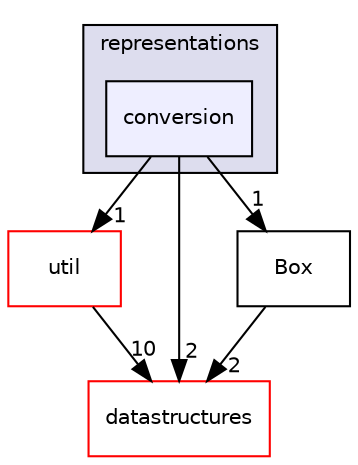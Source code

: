 digraph "/Users/travis/build/hypro/hypro/src/hypro/representations/conversion" {
  compound=true
  node [ fontsize="10", fontname="Helvetica"];
  edge [ labelfontsize="10", labelfontname="Helvetica"];
  subgraph clusterdir_7fa927d8fbf9dfbeef69af27f63bc81b {
    graph [ bgcolor="#ddddee", pencolor="black", label="representations" fontname="Helvetica", fontsize="10", URL="dir_7fa927d8fbf9dfbeef69af27f63bc81b.html"]
  dir_9daea738ba0665232cd58b81f5fd3268 [shape=box, label="conversion", style="filled", fillcolor="#eeeeff", pencolor="black", URL="dir_9daea738ba0665232cd58b81f5fd3268.html"];
  }
  dir_879d833e0dfbe8f31a5e860bb94efb50 [shape=box label="util" fillcolor="white" style="filled" color="red" URL="dir_879d833e0dfbe8f31a5e860bb94efb50.html"];
  dir_bce2075adec303dcb2f0c4fbfcbc8493 [shape=box label="datastructures" fillcolor="white" style="filled" color="red" URL="dir_bce2075adec303dcb2f0c4fbfcbc8493.html"];
  dir_2a022a7dd5883d249fd19381a9acb7ca [shape=box label="Box" URL="dir_2a022a7dd5883d249fd19381a9acb7ca.html"];
  dir_9daea738ba0665232cd58b81f5fd3268->dir_879d833e0dfbe8f31a5e860bb94efb50 [headlabel="1", labeldistance=1.5 headhref="dir_000007_000023.html"];
  dir_9daea738ba0665232cd58b81f5fd3268->dir_bce2075adec303dcb2f0c4fbfcbc8493 [headlabel="2", labeldistance=1.5 headhref="dir_000007_000010.html"];
  dir_9daea738ba0665232cd58b81f5fd3268->dir_2a022a7dd5883d249fd19381a9acb7ca [headlabel="1", labeldistance=1.5 headhref="dir_000007_000014.html"];
  dir_879d833e0dfbe8f31a5e860bb94efb50->dir_bce2075adec303dcb2f0c4fbfcbc8493 [headlabel="10", labeldistance=1.5 headhref="dir_000023_000010.html"];
  dir_2a022a7dd5883d249fd19381a9acb7ca->dir_bce2075adec303dcb2f0c4fbfcbc8493 [headlabel="2", labeldistance=1.5 headhref="dir_000014_000010.html"];
}
